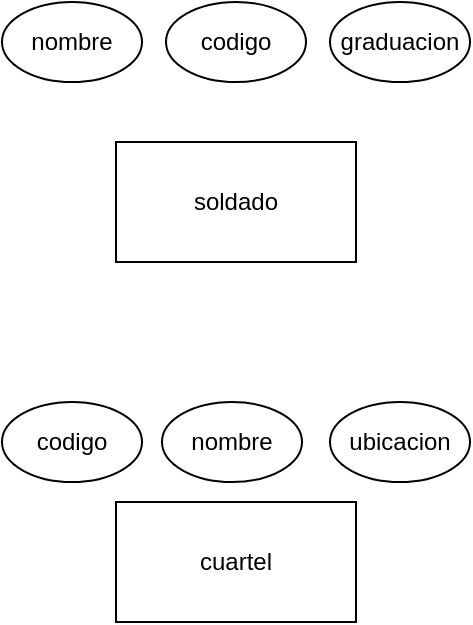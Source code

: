 <mxfile version="21.4.0" type="github">
  <diagram name="Página-1" id="_FN0Ys9WY54TffG4kuFK">
    <mxGraphModel dx="472" dy="746" grid="1" gridSize="10" guides="1" tooltips="1" connect="1" arrows="1" fold="1" page="1" pageScale="1" pageWidth="827" pageHeight="1169" math="0" shadow="0">
      <root>
        <mxCell id="0" />
        <mxCell id="1" parent="0" />
        <mxCell id="UhbLNOEHHMik6Ta-FkYB-15" value="soldado" style="rounded=0;whiteSpace=wrap;html=1;" vertex="1" parent="1">
          <mxGeometry x="272" y="280" width="120" height="60" as="geometry" />
        </mxCell>
        <mxCell id="UhbLNOEHHMik6Ta-FkYB-16" value="codigo" style="ellipse;whiteSpace=wrap;html=1;" vertex="1" parent="1">
          <mxGeometry x="297" y="210" width="70" height="40" as="geometry" />
        </mxCell>
        <mxCell id="UhbLNOEHHMik6Ta-FkYB-17" value="nombre" style="ellipse;whiteSpace=wrap;html=1;" vertex="1" parent="1">
          <mxGeometry x="215" y="210" width="70" height="40" as="geometry" />
        </mxCell>
        <mxCell id="UhbLNOEHHMik6Ta-FkYB-18" value="graduacion" style="ellipse;whiteSpace=wrap;html=1;" vertex="1" parent="1">
          <mxGeometry x="379" y="210" width="70" height="40" as="geometry" />
        </mxCell>
        <mxCell id="UhbLNOEHHMik6Ta-FkYB-19" value="cuartel" style="rounded=0;whiteSpace=wrap;html=1;" vertex="1" parent="1">
          <mxGeometry x="272" y="460" width="120" height="60" as="geometry" />
        </mxCell>
        <mxCell id="UhbLNOEHHMik6Ta-FkYB-21" value="nombre" style="ellipse;whiteSpace=wrap;html=1;" vertex="1" parent="1">
          <mxGeometry x="295" y="410" width="70" height="40" as="geometry" />
        </mxCell>
        <mxCell id="UhbLNOEHHMik6Ta-FkYB-22" value="codigo" style="ellipse;whiteSpace=wrap;html=1;" vertex="1" parent="1">
          <mxGeometry x="215" y="410" width="70" height="40" as="geometry" />
        </mxCell>
        <mxCell id="UhbLNOEHHMik6Ta-FkYB-23" value="ubicacion" style="ellipse;whiteSpace=wrap;html=1;" vertex="1" parent="1">
          <mxGeometry x="379" y="410" width="70" height="40" as="geometry" />
        </mxCell>
      </root>
    </mxGraphModel>
  </diagram>
</mxfile>
